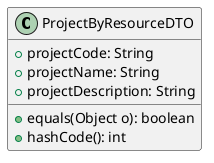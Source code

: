 @startuml
'Attribute syntax: <visibility> <name> : <type> <multiplicity> = <default>
'Method syntax: <visibility> <name (parameter-list)> : <return-type> - For simplicity the type of the parameter-list is not specified

class ProjectByResourceDTO {
    + projectCode: String
    + projectName: String
    + projectDescription: String

    + equals(Object o): boolean
    + hashCode(): int
}

@enduml
